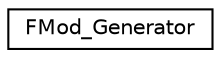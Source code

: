 digraph G
{
  edge [fontname="Helvetica",fontsize="10",labelfontname="Helvetica",labelfontsize="10"];
  node [fontname="Helvetica",fontsize="10",shape=record];
  rankdir=LR;
  Node1 [label="FMod_Generator",height=0.2,width=0.4,color="black", fillcolor="white", style="filled",URL="$d6/d18/structFMod__Generator.html"];
}
